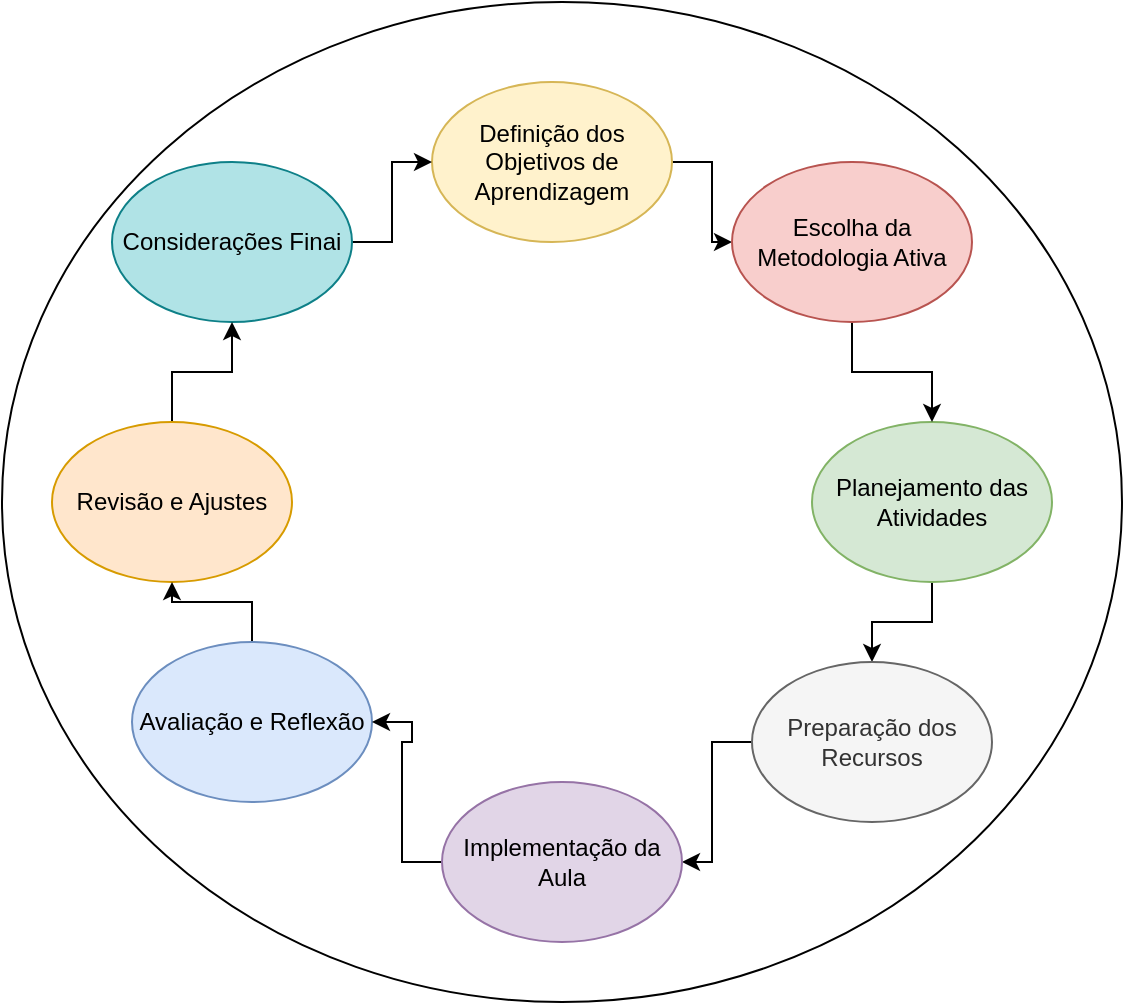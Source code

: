<mxfile version="25.0.3">
  <diagram name="Página-1" id="6QJ6uyCKeFT1uFdG95DU">
    <mxGraphModel dx="1050" dy="522" grid="1" gridSize="10" guides="1" tooltips="1" connect="1" arrows="1" fold="1" page="1" pageScale="1" pageWidth="827" pageHeight="1169" math="0" shadow="0">
      <root>
        <mxCell id="0" />
        <mxCell id="1" parent="0" />
        <mxCell id="FL7bP5dIJ14nVVjfDYXj-20" value="" style="ellipse;whiteSpace=wrap;html=1;" vertex="1" parent="1">
          <mxGeometry x="25" width="560" height="500" as="geometry" />
        </mxCell>
        <mxCell id="FL7bP5dIJ14nVVjfDYXj-23" value="" style="edgeStyle=orthogonalEdgeStyle;rounded=0;orthogonalLoop=1;jettySize=auto;html=1;" edge="1" parent="1" source="FL7bP5dIJ14nVVjfDYXj-1" target="FL7bP5dIJ14nVVjfDYXj-3">
          <mxGeometry relative="1" as="geometry" />
        </mxCell>
        <mxCell id="FL7bP5dIJ14nVVjfDYXj-1" value="Definição dos Objetivos de Aprendizagem" style="ellipse;whiteSpace=wrap;html=1;fillColor=#fff2cc;strokeColor=#d6b656;" vertex="1" parent="1">
          <mxGeometry x="240" y="40" width="120" height="80" as="geometry" />
        </mxCell>
        <mxCell id="FL7bP5dIJ14nVVjfDYXj-25" value="" style="edgeStyle=orthogonalEdgeStyle;rounded=0;orthogonalLoop=1;jettySize=auto;html=1;" edge="1" parent="1" source="FL7bP5dIJ14nVVjfDYXj-2" target="FL7bP5dIJ14nVVjfDYXj-5">
          <mxGeometry relative="1" as="geometry" />
        </mxCell>
        <mxCell id="FL7bP5dIJ14nVVjfDYXj-2" value="Planejamento das Atividades" style="ellipse;whiteSpace=wrap;html=1;fillColor=#d5e8d4;strokeColor=#82b366;" vertex="1" parent="1">
          <mxGeometry x="430" y="210" width="120" height="80" as="geometry" />
        </mxCell>
        <mxCell id="FL7bP5dIJ14nVVjfDYXj-24" value="" style="edgeStyle=orthogonalEdgeStyle;rounded=0;orthogonalLoop=1;jettySize=auto;html=1;" edge="1" parent="1" source="FL7bP5dIJ14nVVjfDYXj-3" target="FL7bP5dIJ14nVVjfDYXj-2">
          <mxGeometry relative="1" as="geometry" />
        </mxCell>
        <mxCell id="FL7bP5dIJ14nVVjfDYXj-3" value="Escolha da Metodologia Ativa" style="ellipse;whiteSpace=wrap;html=1;fillColor=#f8cecc;strokeColor=#b85450;" vertex="1" parent="1">
          <mxGeometry x="390" y="80" width="120" height="80" as="geometry" />
        </mxCell>
        <mxCell id="FL7bP5dIJ14nVVjfDYXj-31" value="" style="edgeStyle=orthogonalEdgeStyle;rounded=0;orthogonalLoop=1;jettySize=auto;html=1;" edge="1" parent="1" source="FL7bP5dIJ14nVVjfDYXj-4" target="FL7bP5dIJ14nVVjfDYXj-1">
          <mxGeometry relative="1" as="geometry" />
        </mxCell>
        <mxCell id="FL7bP5dIJ14nVVjfDYXj-4" value="Considerações Finai" style="ellipse;whiteSpace=wrap;html=1;fillColor=#b0e3e6;strokeColor=#0e8088;" vertex="1" parent="1">
          <mxGeometry x="80" y="80" width="120" height="80" as="geometry" />
        </mxCell>
        <mxCell id="FL7bP5dIJ14nVVjfDYXj-26" value="" style="edgeStyle=orthogonalEdgeStyle;rounded=0;orthogonalLoop=1;jettySize=auto;html=1;" edge="1" parent="1" source="FL7bP5dIJ14nVVjfDYXj-5" target="FL7bP5dIJ14nVVjfDYXj-8">
          <mxGeometry relative="1" as="geometry" />
        </mxCell>
        <mxCell id="FL7bP5dIJ14nVVjfDYXj-5" value="Preparação dos Recursos" style="ellipse;whiteSpace=wrap;html=1;fillColor=#f5f5f5;fontColor=#333333;strokeColor=#666666;" vertex="1" parent="1">
          <mxGeometry x="400" y="330" width="120" height="80" as="geometry" />
        </mxCell>
        <mxCell id="FL7bP5dIJ14nVVjfDYXj-29" value="" style="edgeStyle=orthogonalEdgeStyle;rounded=0;orthogonalLoop=1;jettySize=auto;html=1;" edge="1" parent="1" source="FL7bP5dIJ14nVVjfDYXj-6" target="FL7bP5dIJ14nVVjfDYXj-4">
          <mxGeometry relative="1" as="geometry" />
        </mxCell>
        <mxCell id="FL7bP5dIJ14nVVjfDYXj-6" value="Revisão e Ajustes" style="ellipse;whiteSpace=wrap;html=1;fillColor=#ffe6cc;strokeColor=#d79b00;" vertex="1" parent="1">
          <mxGeometry x="50" y="210" width="120" height="80" as="geometry" />
        </mxCell>
        <mxCell id="FL7bP5dIJ14nVVjfDYXj-28" value="" style="edgeStyle=orthogonalEdgeStyle;rounded=0;orthogonalLoop=1;jettySize=auto;html=1;" edge="1" parent="1" source="FL7bP5dIJ14nVVjfDYXj-7" target="FL7bP5dIJ14nVVjfDYXj-6">
          <mxGeometry relative="1" as="geometry" />
        </mxCell>
        <mxCell id="FL7bP5dIJ14nVVjfDYXj-7" value="Avaliação e Reflexão" style="ellipse;whiteSpace=wrap;html=1;fillColor=#dae8fc;strokeColor=#6c8ebf;" vertex="1" parent="1">
          <mxGeometry x="90" y="320" width="120" height="80" as="geometry" />
        </mxCell>
        <mxCell id="FL7bP5dIJ14nVVjfDYXj-27" value="" style="edgeStyle=orthogonalEdgeStyle;rounded=0;orthogonalLoop=1;jettySize=auto;html=1;" edge="1" parent="1" source="FL7bP5dIJ14nVVjfDYXj-8" target="FL7bP5dIJ14nVVjfDYXj-7">
          <mxGeometry relative="1" as="geometry" />
        </mxCell>
        <mxCell id="FL7bP5dIJ14nVVjfDYXj-8" value="Implementação da Aula" style="ellipse;whiteSpace=wrap;html=1;fillColor=#e1d5e7;strokeColor=#9673a6;" vertex="1" parent="1">
          <mxGeometry x="245" y="390" width="120" height="80" as="geometry" />
        </mxCell>
      </root>
    </mxGraphModel>
  </diagram>
</mxfile>
